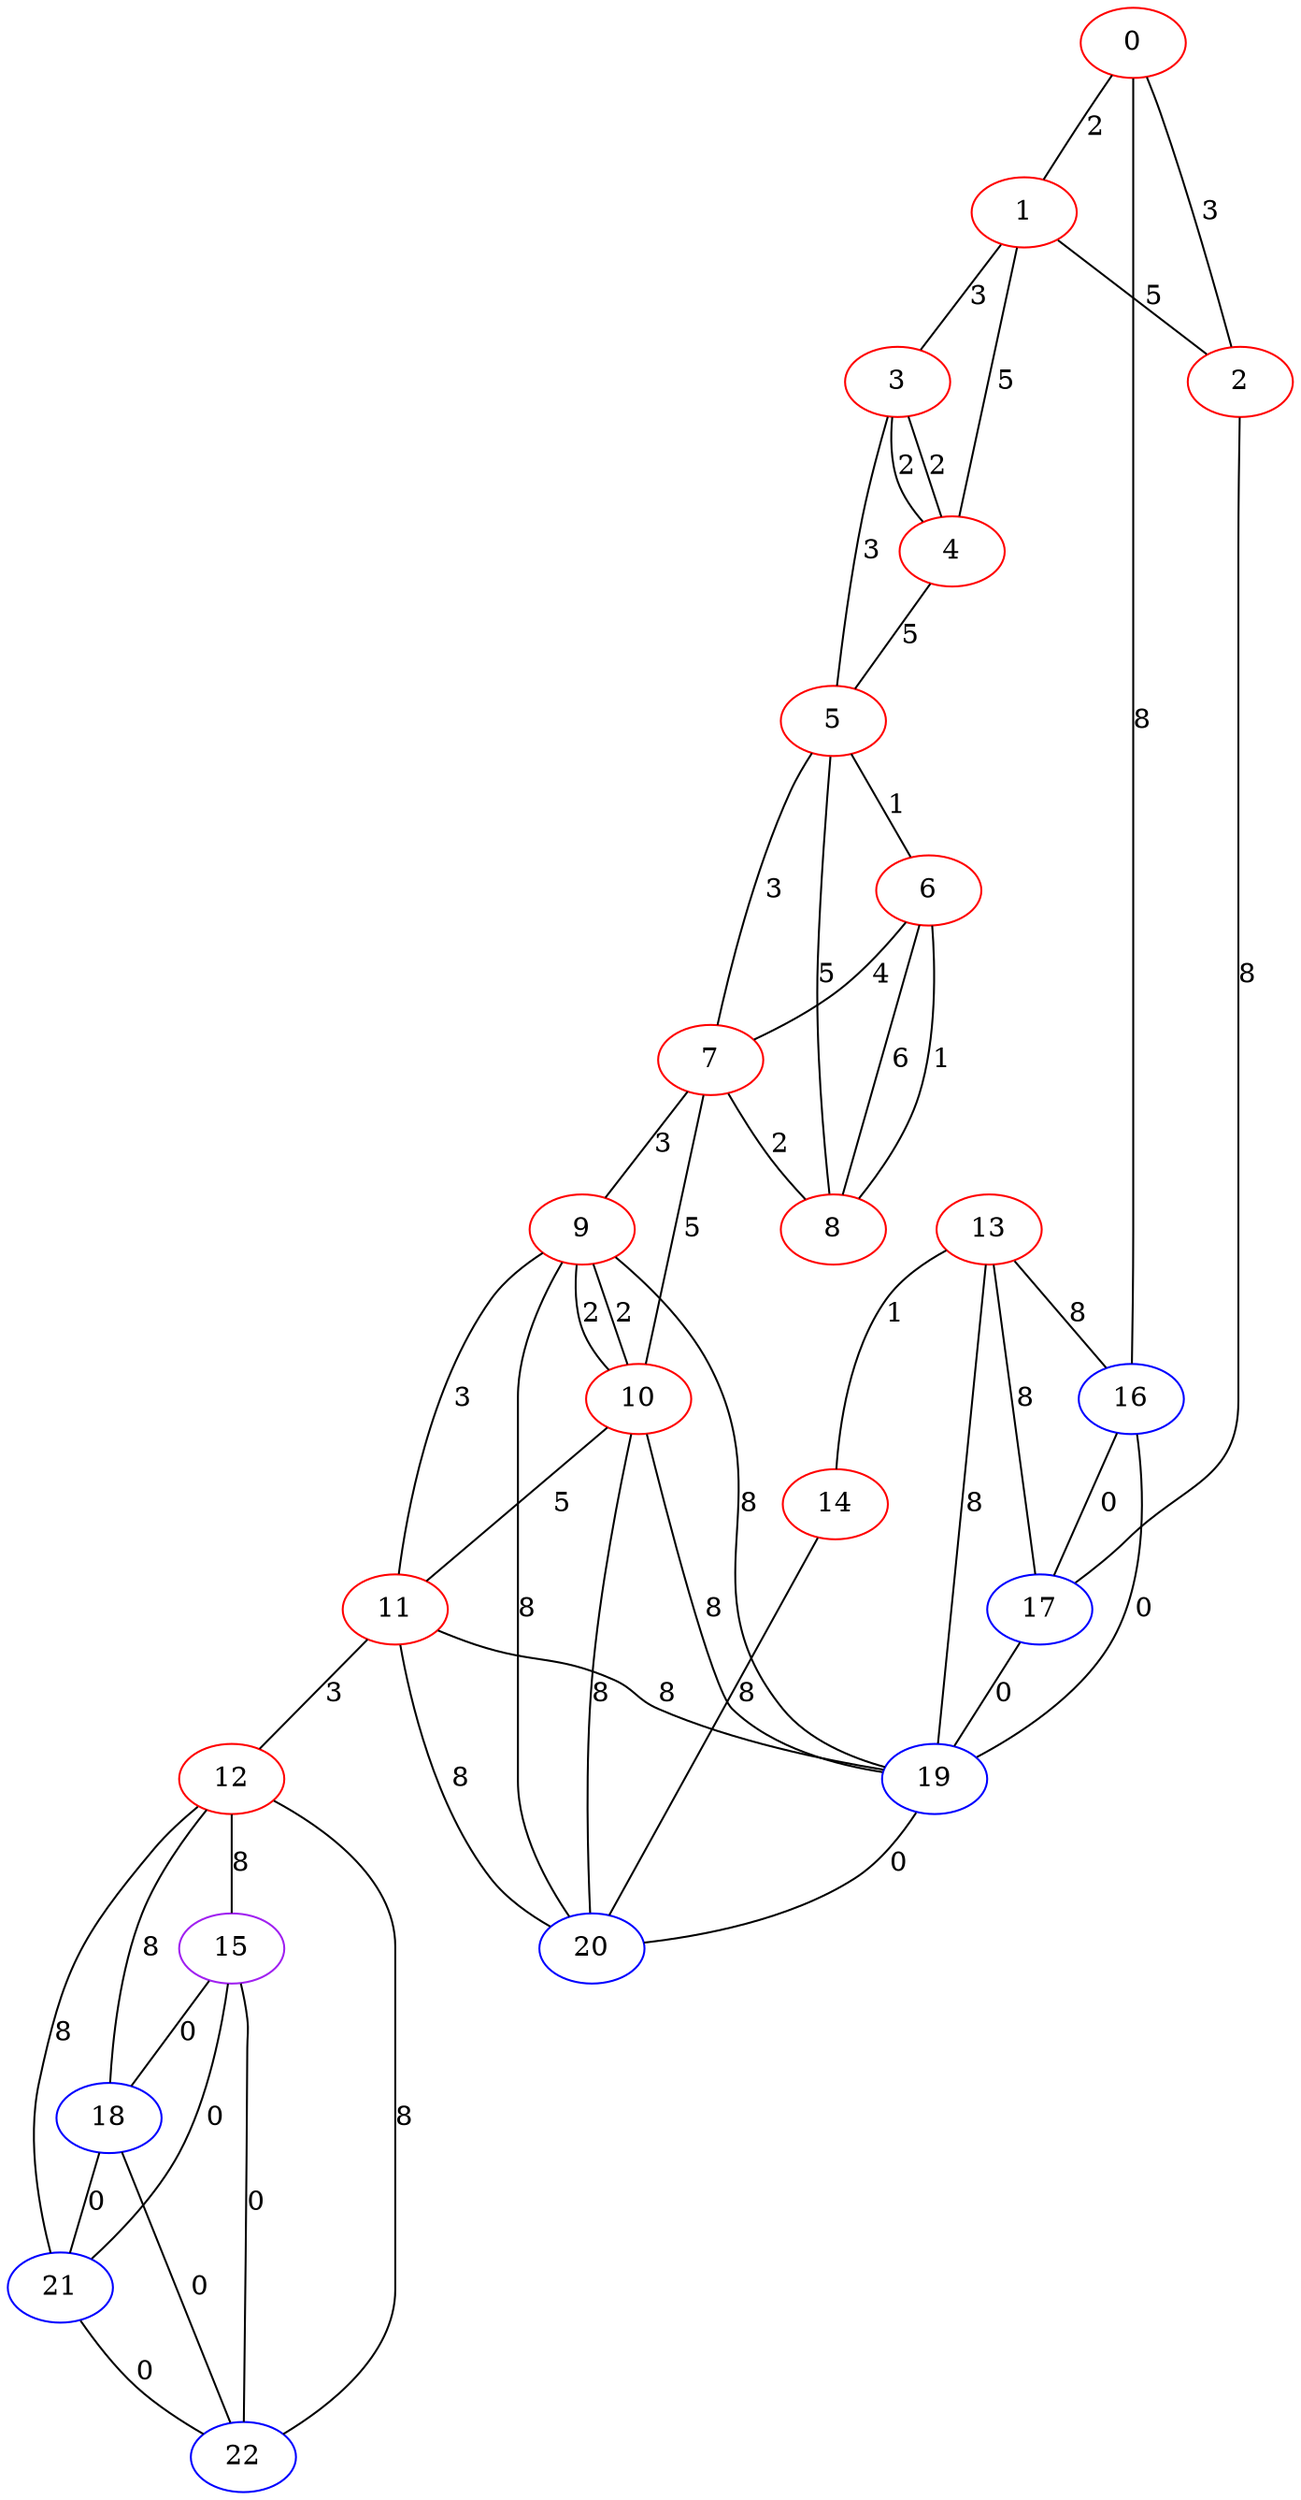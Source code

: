 graph "" {
0 [color=red, weight=1];
1 [color=red, weight=1];
2 [color=red, weight=1];
3 [color=red, weight=1];
4 [color=red, weight=1];
5 [color=red, weight=1];
6 [color=red, weight=1];
7 [color=red, weight=1];
8 [color=red, weight=1];
9 [color=red, weight=1];
10 [color=red, weight=1];
11 [color=red, weight=1];
12 [color=red, weight=1];
13 [color=red, weight=1];
14 [color=red, weight=1];
15 [color=purple, weight=4];
16 [color=blue, weight=3];
17 [color=blue, weight=3];
18 [color=blue, weight=3];
19 [color=blue, weight=3];
20 [color=blue, weight=3];
21 [color=blue, weight=3];
22 [color=blue, weight=3];
0 -- 16  [key=0, label=8];
0 -- 1  [key=0, label=2];
0 -- 2  [key=0, label=3];
1 -- 2  [key=0, label=5];
1 -- 3  [key=0, label=3];
1 -- 4  [key=0, label=5];
2 -- 17  [key=0, label=8];
3 -- 4  [key=0, label=2];
3 -- 4  [key=1, label=2];
3 -- 5  [key=0, label=3];
4 -- 5  [key=0, label=5];
5 -- 8  [key=0, label=5];
5 -- 6  [key=0, label=1];
5 -- 7  [key=0, label=3];
6 -- 8  [key=0, label=6];
6 -- 8  [key=1, label=1];
6 -- 7  [key=0, label=4];
7 -- 8  [key=0, label=2];
7 -- 9  [key=0, label=3];
7 -- 10  [key=0, label=5];
9 -- 19  [key=0, label=8];
9 -- 10  [key=0, label=2];
9 -- 10  [key=1, label=2];
9 -- 11  [key=0, label=3];
9 -- 20  [key=0, label=8];
10 -- 19  [key=0, label=8];
10 -- 11  [key=0, label=5];
10 -- 20  [key=0, label=8];
11 -- 19  [key=0, label=8];
11 -- 12  [key=0, label=3];
11 -- 20  [key=0, label=8];
12 -- 18  [key=0, label=8];
12 -- 21  [key=0, label=8];
12 -- 22  [key=0, label=8];
12 -- 15  [key=0, label=8];
13 -- 16  [key=0, label=8];
13 -- 17  [key=0, label=8];
13 -- 19  [key=0, label=8];
13 -- 14  [key=0, label=1];
14 -- 20  [key=0, label=8];
15 -- 18  [key=0, label=0];
15 -- 21  [key=0, label=0];
15 -- 22  [key=0, label=0];
16 -- 17  [key=0, label=0];
16 -- 19  [key=0, label=0];
17 -- 19  [key=0, label=0];
18 -- 21  [key=0, label=0];
18 -- 22  [key=0, label=0];
19 -- 20  [key=0, label=0];
21 -- 22  [key=0, label=0];
}
